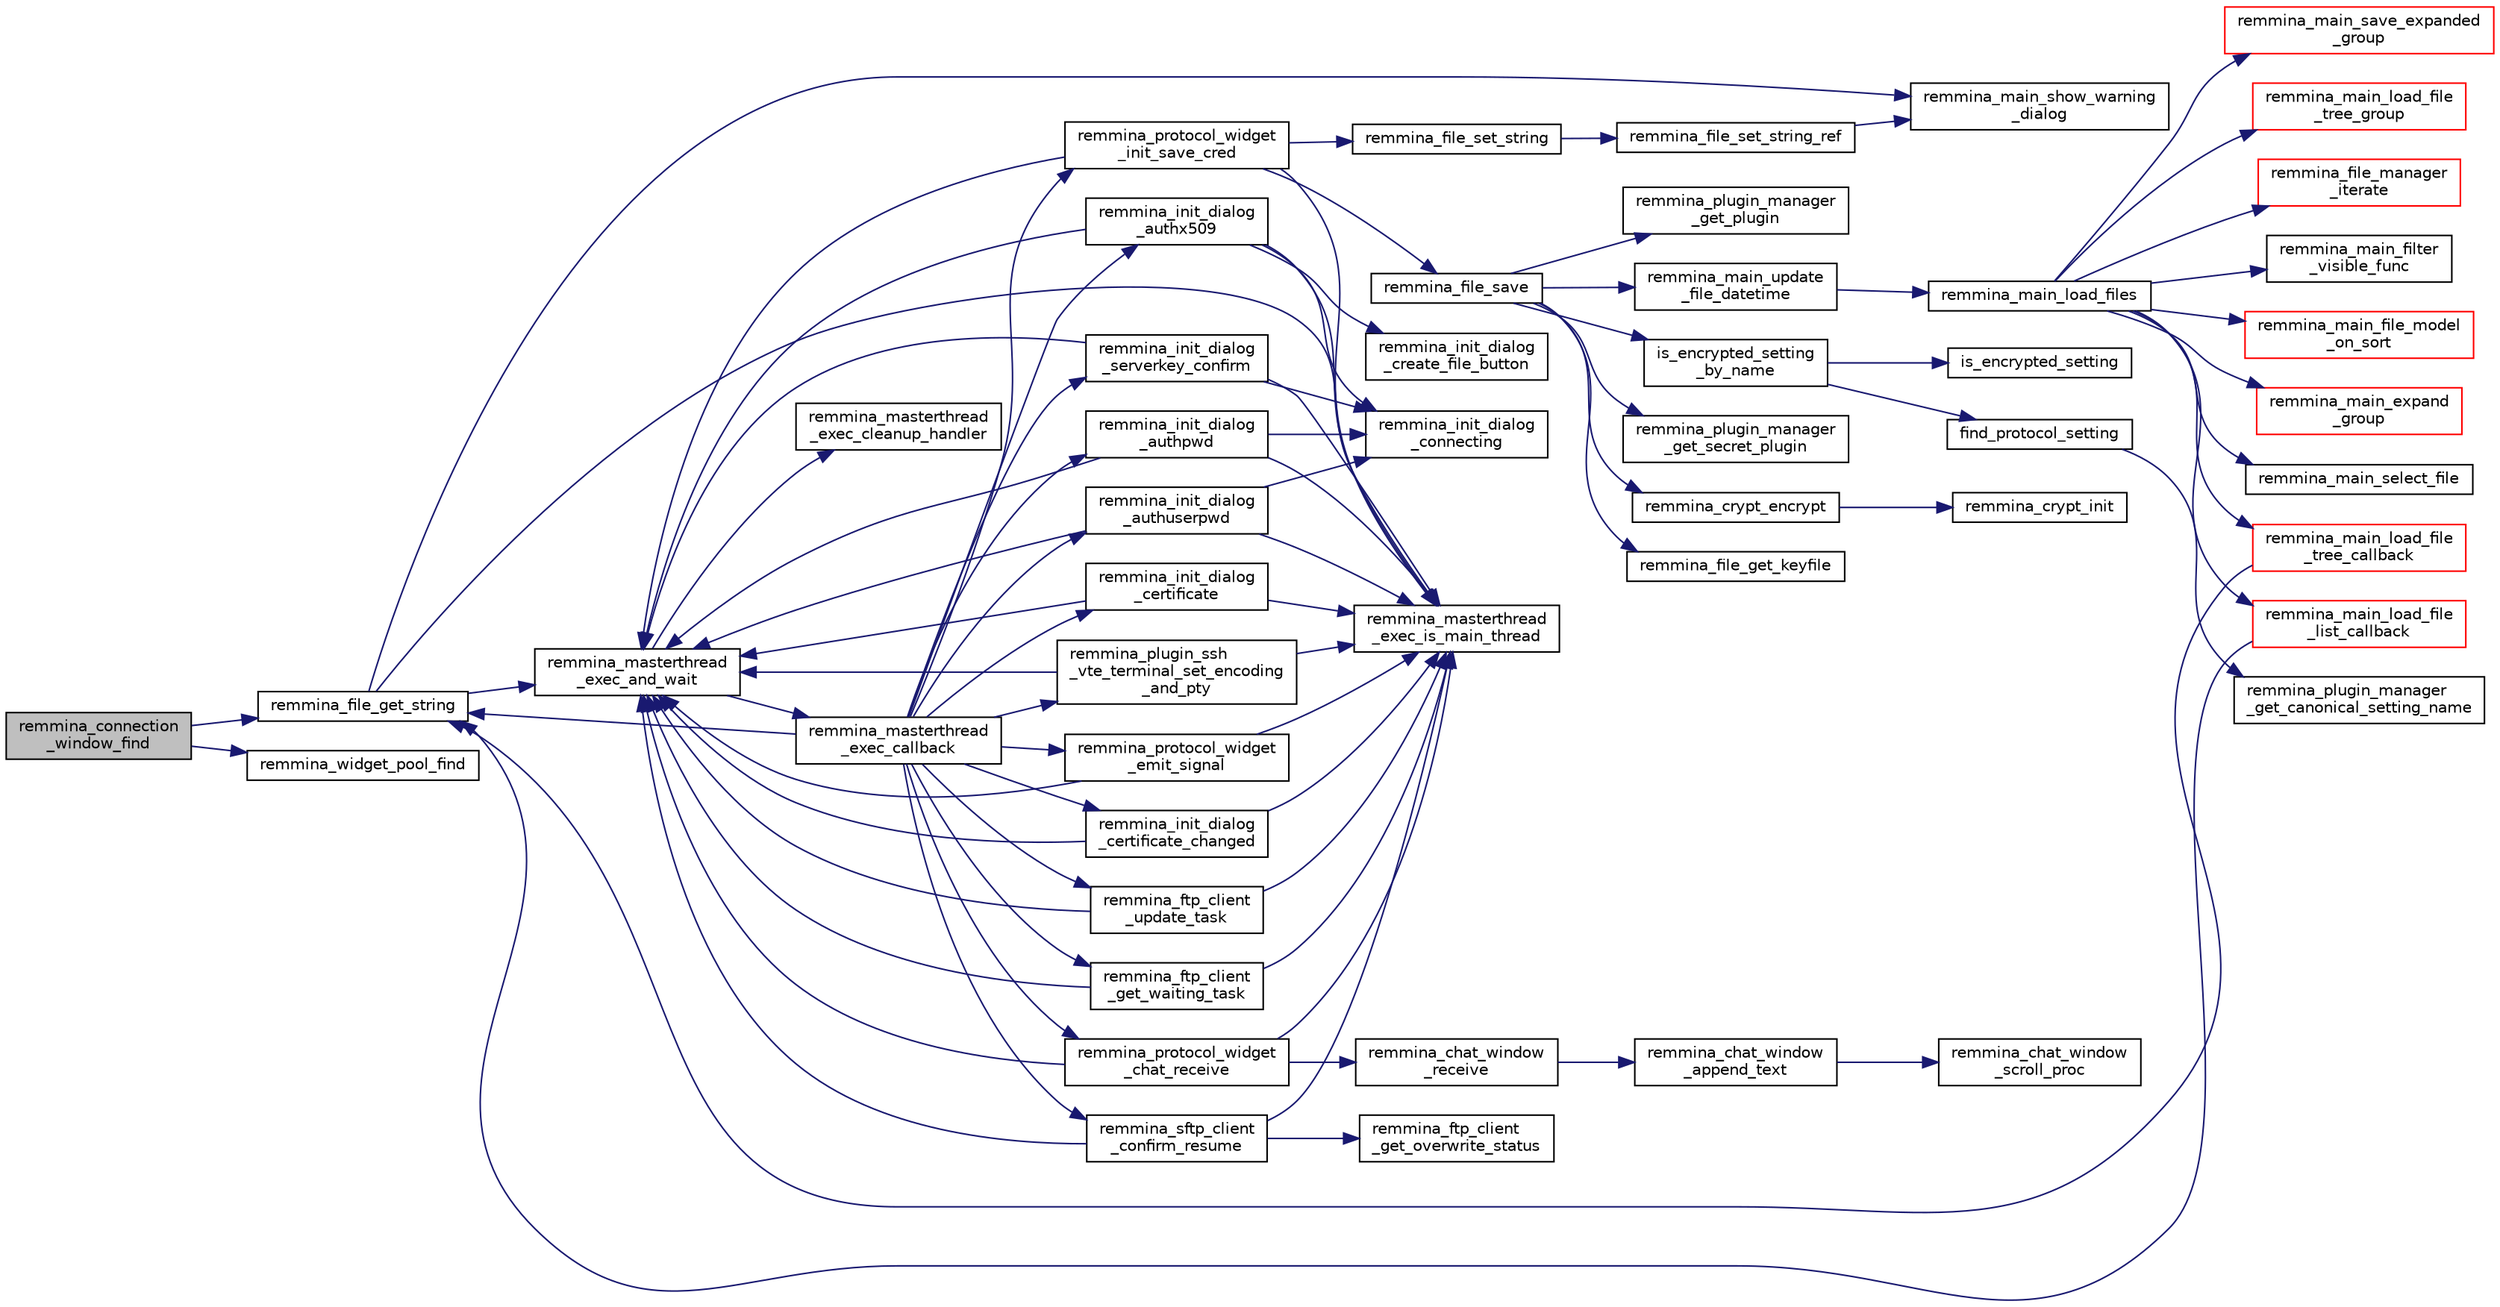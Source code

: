 digraph "remmina_connection_window_find"
{
  edge [fontname="Helvetica",fontsize="10",labelfontname="Helvetica",labelfontsize="10"];
  node [fontname="Helvetica",fontsize="10",shape=record];
  rankdir="LR";
  Node12511 [label="remmina_connection\l_window_find",height=0.2,width=0.4,color="black", fillcolor="grey75", style="filled", fontcolor="black"];
  Node12511 -> Node12512 [color="midnightblue",fontsize="10",style="solid",fontname="Helvetica"];
  Node12512 [label="remmina_file_get_string",height=0.2,width=0.4,color="black", fillcolor="white", style="filled",URL="$remmina__file_8c.html#a8eb1b213d9d08c6ad13683ce05f4355e"];
  Node12512 -> Node12513 [color="midnightblue",fontsize="10",style="solid",fontname="Helvetica"];
  Node12513 [label="remmina_masterthread\l_exec_is_main_thread",height=0.2,width=0.4,color="black", fillcolor="white", style="filled",URL="$remmina__masterthread__exec_8c.html#a3a52e863a3a3da6da6bb5d36c13b7ff4"];
  Node12512 -> Node12514 [color="midnightblue",fontsize="10",style="solid",fontname="Helvetica"];
  Node12514 [label="remmina_masterthread\l_exec_and_wait",height=0.2,width=0.4,color="black", fillcolor="white", style="filled",URL="$remmina__masterthread__exec_8c.html#a14628c2470cac50e87916a70ea05c97d"];
  Node12514 -> Node12515 [color="midnightblue",fontsize="10",style="solid",fontname="Helvetica"];
  Node12515 [label="remmina_masterthread\l_exec_cleanup_handler",height=0.2,width=0.4,color="black", fillcolor="white", style="filled",URL="$remmina__masterthread__exec_8c.html#a94985f15fd0d27c037824ee90b0ecd3c"];
  Node12514 -> Node12516 [color="midnightblue",fontsize="10",style="solid",fontname="Helvetica"];
  Node12516 [label="remmina_masterthread\l_exec_callback",height=0.2,width=0.4,color="black", fillcolor="white", style="filled",URL="$remmina__masterthread__exec_8c.html#ae5c4d736f1856249c255430e010a179f"];
  Node12516 -> Node12517 [color="midnightblue",fontsize="10",style="solid",fontname="Helvetica"];
  Node12517 [label="remmina_protocol_widget\l_init_save_cred",height=0.2,width=0.4,color="black", fillcolor="white", style="filled",URL="$remmina__protocol__widget_8c.html#a7ac09ee83afa8a1a60cadf56b0ec83a6"];
  Node12517 -> Node12513 [color="midnightblue",fontsize="10",style="solid",fontname="Helvetica"];
  Node12517 -> Node12514 [color="midnightblue",fontsize="10",style="solid",fontname="Helvetica"];
  Node12517 -> Node12518 [color="midnightblue",fontsize="10",style="solid",fontname="Helvetica"];
  Node12518 [label="remmina_file_set_string",height=0.2,width=0.4,color="black", fillcolor="white", style="filled",URL="$remmina__file_8c.html#a85ca1ca2d0bf9ef29e490c6f4527a954"];
  Node12518 -> Node12519 [color="midnightblue",fontsize="10",style="solid",fontname="Helvetica"];
  Node12519 [label="remmina_file_set_string_ref",height=0.2,width=0.4,color="black", fillcolor="white", style="filled",URL="$remmina__file_8c.html#a74951c1067a1a5e1341f5e1c1206dec6"];
  Node12519 -> Node12520 [color="midnightblue",fontsize="10",style="solid",fontname="Helvetica"];
  Node12520 [label="remmina_main_show_warning\l_dialog",height=0.2,width=0.4,color="black", fillcolor="white", style="filled",URL="$remmina__main_8c.html#ad99b9c0bf2fa8c166a8b4a09e06ffdf7"];
  Node12517 -> Node12521 [color="midnightblue",fontsize="10",style="solid",fontname="Helvetica"];
  Node12521 [label="remmina_file_save",height=0.2,width=0.4,color="black", fillcolor="white", style="filled",URL="$remmina__file_8c.html#a8c893a5deec9bc446bd89cc9973416c7"];
  Node12521 -> Node12522 [color="midnightblue",fontsize="10",style="solid",fontname="Helvetica"];
  Node12522 [label="remmina_file_get_keyfile",height=0.2,width=0.4,color="black", fillcolor="white", style="filled",URL="$remmina__file_8c.html#a89ec355adbf6e03ad16d7faf810af46f"];
  Node12521 -> Node12523 [color="midnightblue",fontsize="10",style="solid",fontname="Helvetica"];
  Node12523 [label="remmina_plugin_manager\l_get_plugin",height=0.2,width=0.4,color="black", fillcolor="white", style="filled",URL="$remmina__plugin__manager_8c.html#a3872c8656a8a3d5147bcc603471c1932"];
  Node12521 -> Node12524 [color="midnightblue",fontsize="10",style="solid",fontname="Helvetica"];
  Node12524 [label="remmina_plugin_manager\l_get_secret_plugin",height=0.2,width=0.4,color="black", fillcolor="white", style="filled",URL="$remmina__plugin__manager_8c.html#ad380a98f6624aa8c830015c8b428b7b4"];
  Node12521 -> Node12525 [color="midnightblue",fontsize="10",style="solid",fontname="Helvetica"];
  Node12525 [label="is_encrypted_setting\l_by_name",height=0.2,width=0.4,color="black", fillcolor="white", style="filled",URL="$remmina__file_8c.html#a72580559fa04082418a993fec4c77281"];
  Node12525 -> Node12526 [color="midnightblue",fontsize="10",style="solid",fontname="Helvetica"];
  Node12526 [label="find_protocol_setting",height=0.2,width=0.4,color="black", fillcolor="white", style="filled",URL="$remmina__file_8c.html#acc88ee6f5ba73bf9c3b05ab9368c952f"];
  Node12526 -> Node12527 [color="midnightblue",fontsize="10",style="solid",fontname="Helvetica"];
  Node12527 [label="remmina_plugin_manager\l_get_canonical_setting_name",height=0.2,width=0.4,color="black", fillcolor="white", style="filled",URL="$remmina__plugin__manager_8c.html#af60b8edfa50563ae4c7593efc3deed55"];
  Node12525 -> Node12528 [color="midnightblue",fontsize="10",style="solid",fontname="Helvetica"];
  Node12528 [label="is_encrypted_setting",height=0.2,width=0.4,color="black", fillcolor="white", style="filled",URL="$remmina__file_8c.html#a29920ae737817d3f6c673bacbbf11ca1"];
  Node12521 -> Node12529 [color="midnightblue",fontsize="10",style="solid",fontname="Helvetica"];
  Node12529 [label="remmina_crypt_encrypt",height=0.2,width=0.4,color="black", fillcolor="white", style="filled",URL="$remmina__crypt_8c.html#aa02cf0fed3eb68d6a89815c3ba3bf7b1"];
  Node12529 -> Node12530 [color="midnightblue",fontsize="10",style="solid",fontname="Helvetica"];
  Node12530 [label="remmina_crypt_init",height=0.2,width=0.4,color="black", fillcolor="white", style="filled",URL="$remmina__crypt_8c.html#ae097c169aefdd5d83a57fc1bde511171"];
  Node12521 -> Node12531 [color="midnightblue",fontsize="10",style="solid",fontname="Helvetica"];
  Node12531 [label="remmina_main_update\l_file_datetime",height=0.2,width=0.4,color="black", fillcolor="white", style="filled",URL="$remmina__main_8c.html#a5ae0372dafe41f96a09097c07d1b270a"];
  Node12531 -> Node12532 [color="midnightblue",fontsize="10",style="solid",fontname="Helvetica"];
  Node12532 [label="remmina_main_load_files",height=0.2,width=0.4,color="black", fillcolor="white", style="filled",URL="$remmina__main_8c.html#a3617295e74fa84edbd41dedc601402a7"];
  Node12532 -> Node12533 [color="midnightblue",fontsize="10",style="solid",fontname="Helvetica"];
  Node12533 [label="remmina_main_save_expanded\l_group",height=0.2,width=0.4,color="red", fillcolor="white", style="filled",URL="$remmina__main_8c.html#ad8744dc59ba8072ffdf557b6c94e9f40"];
  Node12532 -> Node12538 [color="midnightblue",fontsize="10",style="solid",fontname="Helvetica"];
  Node12538 [label="remmina_main_load_file\l_tree_group",height=0.2,width=0.4,color="red", fillcolor="white", style="filled",URL="$remmina__main_8c.html#aa46e6b815c241d32a476a29053dbf296"];
  Node12532 -> Node12549 [color="midnightblue",fontsize="10",style="solid",fontname="Helvetica"];
  Node12549 [label="remmina_file_manager\l_iterate",height=0.2,width=0.4,color="red", fillcolor="white", style="filled",URL="$remmina__file__manager_8c.html#a55a717aafc046713380bd2c55f29165a"];
  Node12532 -> Node12550 [color="midnightblue",fontsize="10",style="solid",fontname="Helvetica"];
  Node12550 [label="remmina_main_load_file\l_tree_callback",height=0.2,width=0.4,color="red", fillcolor="white", style="filled",URL="$remmina__main_8c.html#ae32574ebe06b1a24f135af9379e663b4"];
  Node12550 -> Node12512 [color="midnightblue",fontsize="10",style="solid",fontname="Helvetica"];
  Node12532 -> Node12556 [color="midnightblue",fontsize="10",style="solid",fontname="Helvetica"];
  Node12556 [label="remmina_main_load_file\l_list_callback",height=0.2,width=0.4,color="red", fillcolor="white", style="filled",URL="$remmina__main_8c.html#a71f485dba1b11bf8cba129920767b5e6"];
  Node12556 -> Node12512 [color="midnightblue",fontsize="10",style="solid",fontname="Helvetica"];
  Node12532 -> Node12557 [color="midnightblue",fontsize="10",style="solid",fontname="Helvetica"];
  Node12557 [label="remmina_main_filter\l_visible_func",height=0.2,width=0.4,color="black", fillcolor="white", style="filled",URL="$remmina__main_8c.html#ab0d22f0e3571eb80886acb0c68005800"];
  Node12532 -> Node12558 [color="midnightblue",fontsize="10",style="solid",fontname="Helvetica"];
  Node12558 [label="remmina_main_file_model\l_on_sort",height=0.2,width=0.4,color="red", fillcolor="white", style="filled",URL="$remmina__main_8c.html#a71fbe206a9c2abb8f348ee598d7751b7"];
  Node12532 -> Node12560 [color="midnightblue",fontsize="10",style="solid",fontname="Helvetica"];
  Node12560 [label="remmina_main_expand\l_group",height=0.2,width=0.4,color="red", fillcolor="white", style="filled",URL="$remmina__main_8c.html#a4a4733c243f20c3ffc27105003f5e30e"];
  Node12532 -> Node12563 [color="midnightblue",fontsize="10",style="solid",fontname="Helvetica"];
  Node12563 [label="remmina_main_select_file",height=0.2,width=0.4,color="black", fillcolor="white", style="filled",URL="$remmina__main_8c.html#aa20963aed43242994c88d5a97a546355"];
  Node12516 -> Node12564 [color="midnightblue",fontsize="10",style="solid",fontname="Helvetica"];
  Node12564 [label="remmina_protocol_widget\l_chat_receive",height=0.2,width=0.4,color="black", fillcolor="white", style="filled",URL="$remmina__protocol__widget_8c.html#ae2522242b3f39ee84ee8cf75170de0c0"];
  Node12564 -> Node12513 [color="midnightblue",fontsize="10",style="solid",fontname="Helvetica"];
  Node12564 -> Node12514 [color="midnightblue",fontsize="10",style="solid",fontname="Helvetica"];
  Node12564 -> Node12565 [color="midnightblue",fontsize="10",style="solid",fontname="Helvetica"];
  Node12565 [label="remmina_chat_window\l_receive",height=0.2,width=0.4,color="black", fillcolor="white", style="filled",URL="$remmina__chat__window_8c.html#a45724aed5474dd741563ffbf89237022"];
  Node12565 -> Node12566 [color="midnightblue",fontsize="10",style="solid",fontname="Helvetica"];
  Node12566 [label="remmina_chat_window\l_append_text",height=0.2,width=0.4,color="black", fillcolor="white", style="filled",URL="$remmina__chat__window_8c.html#adfffc86df4856aabe2593de07742985f"];
  Node12566 -> Node12567 [color="midnightblue",fontsize="10",style="solid",fontname="Helvetica"];
  Node12567 [label="remmina_chat_window\l_scroll_proc",height=0.2,width=0.4,color="black", fillcolor="white", style="filled",URL="$remmina__chat__window_8c.html#a2a4bc3ded8ebf89c8f60d9b565fe2d70"];
  Node12516 -> Node12512 [color="midnightblue",fontsize="10",style="solid",fontname="Helvetica"];
  Node12516 -> Node12568 [color="midnightblue",fontsize="10",style="solid",fontname="Helvetica"];
  Node12568 [label="remmina_init_dialog\l_serverkey_confirm",height=0.2,width=0.4,color="black", fillcolor="white", style="filled",URL="$remmina__init__dialog_8c.html#a11fba22fe5f7f85985e01b499a52e534"];
  Node12568 -> Node12513 [color="midnightblue",fontsize="10",style="solid",fontname="Helvetica"];
  Node12568 -> Node12514 [color="midnightblue",fontsize="10",style="solid",fontname="Helvetica"];
  Node12568 -> Node12569 [color="midnightblue",fontsize="10",style="solid",fontname="Helvetica"];
  Node12569 [label="remmina_init_dialog\l_connecting",height=0.2,width=0.4,color="black", fillcolor="white", style="filled",URL="$remmina__init__dialog_8c.html#a7602c5b714e02a10506977dd983e7446"];
  Node12516 -> Node12570 [color="midnightblue",fontsize="10",style="solid",fontname="Helvetica"];
  Node12570 [label="remmina_init_dialog\l_authpwd",height=0.2,width=0.4,color="black", fillcolor="white", style="filled",URL="$remmina__init__dialog_8c.html#a755fc90b41b65cd6106915ab501433fa"];
  Node12570 -> Node12513 [color="midnightblue",fontsize="10",style="solid",fontname="Helvetica"];
  Node12570 -> Node12514 [color="midnightblue",fontsize="10",style="solid",fontname="Helvetica"];
  Node12570 -> Node12569 [color="midnightblue",fontsize="10",style="solid",fontname="Helvetica"];
  Node12516 -> Node12571 [color="midnightblue",fontsize="10",style="solid",fontname="Helvetica"];
  Node12571 [label="remmina_init_dialog\l_authuserpwd",height=0.2,width=0.4,color="black", fillcolor="white", style="filled",URL="$remmina__init__dialog_8c.html#ad941f2348cd1752fc9d58c263690726c"];
  Node12571 -> Node12513 [color="midnightblue",fontsize="10",style="solid",fontname="Helvetica"];
  Node12571 -> Node12514 [color="midnightblue",fontsize="10",style="solid",fontname="Helvetica"];
  Node12571 -> Node12569 [color="midnightblue",fontsize="10",style="solid",fontname="Helvetica"];
  Node12516 -> Node12572 [color="midnightblue",fontsize="10",style="solid",fontname="Helvetica"];
  Node12572 [label="remmina_init_dialog\l_certificate",height=0.2,width=0.4,color="black", fillcolor="white", style="filled",URL="$remmina__init__dialog_8c.html#abd47233840e1eefc1d511bc4e153b98b"];
  Node12572 -> Node12513 [color="midnightblue",fontsize="10",style="solid",fontname="Helvetica"];
  Node12572 -> Node12514 [color="midnightblue",fontsize="10",style="solid",fontname="Helvetica"];
  Node12516 -> Node12573 [color="midnightblue",fontsize="10",style="solid",fontname="Helvetica"];
  Node12573 [label="remmina_init_dialog\l_certificate_changed",height=0.2,width=0.4,color="black", fillcolor="white", style="filled",URL="$remmina__init__dialog_8c.html#a07e0824fe19e8169d076878aca502fc8"];
  Node12573 -> Node12513 [color="midnightblue",fontsize="10",style="solid",fontname="Helvetica"];
  Node12573 -> Node12514 [color="midnightblue",fontsize="10",style="solid",fontname="Helvetica"];
  Node12516 -> Node12574 [color="midnightblue",fontsize="10",style="solid",fontname="Helvetica"];
  Node12574 [label="remmina_init_dialog\l_authx509",height=0.2,width=0.4,color="black", fillcolor="white", style="filled",URL="$remmina__init__dialog_8c.html#a022dc4f1c87b00dac294837358394ddf"];
  Node12574 -> Node12513 [color="midnightblue",fontsize="10",style="solid",fontname="Helvetica"];
  Node12574 -> Node12514 [color="midnightblue",fontsize="10",style="solid",fontname="Helvetica"];
  Node12574 -> Node12575 [color="midnightblue",fontsize="10",style="solid",fontname="Helvetica"];
  Node12575 [label="remmina_init_dialog\l_create_file_button",height=0.2,width=0.4,color="black", fillcolor="white", style="filled",URL="$remmina__init__dialog_8c.html#ad583daf796f4a3c43dbcce49ebcf240f"];
  Node12574 -> Node12569 [color="midnightblue",fontsize="10",style="solid",fontname="Helvetica"];
  Node12516 -> Node12576 [color="midnightblue",fontsize="10",style="solid",fontname="Helvetica"];
  Node12576 [label="remmina_ftp_client\l_update_task",height=0.2,width=0.4,color="black", fillcolor="white", style="filled",URL="$remmina__ftp__client_8c.html#ad96358f40ab056c91f796ddda886a1dd"];
  Node12576 -> Node12513 [color="midnightblue",fontsize="10",style="solid",fontname="Helvetica"];
  Node12576 -> Node12514 [color="midnightblue",fontsize="10",style="solid",fontname="Helvetica"];
  Node12516 -> Node12577 [color="midnightblue",fontsize="10",style="solid",fontname="Helvetica"];
  Node12577 [label="remmina_ftp_client\l_get_waiting_task",height=0.2,width=0.4,color="black", fillcolor="white", style="filled",URL="$remmina__ftp__client_8c.html#a33e4993b60c36eae89a6a0a943d28141"];
  Node12577 -> Node12513 [color="midnightblue",fontsize="10",style="solid",fontname="Helvetica"];
  Node12577 -> Node12514 [color="midnightblue",fontsize="10",style="solid",fontname="Helvetica"];
  Node12516 -> Node12578 [color="midnightblue",fontsize="10",style="solid",fontname="Helvetica"];
  Node12578 [label="remmina_protocol_widget\l_emit_signal",height=0.2,width=0.4,color="black", fillcolor="white", style="filled",URL="$remmina__protocol__widget_8c.html#ac3e5a7f14aef4adb2e57d35e9c180b3b"];
  Node12578 -> Node12513 [color="midnightblue",fontsize="10",style="solid",fontname="Helvetica"];
  Node12578 -> Node12514 [color="midnightblue",fontsize="10",style="solid",fontname="Helvetica"];
  Node12516 -> Node12579 [color="midnightblue",fontsize="10",style="solid",fontname="Helvetica"];
  Node12579 [label="remmina_sftp_client\l_confirm_resume",height=0.2,width=0.4,color="black", fillcolor="white", style="filled",URL="$remmina__sftp__client_8c.html#a138904893cb9c7f6535b8dfc7ba17e33"];
  Node12579 -> Node12580 [color="midnightblue",fontsize="10",style="solid",fontname="Helvetica"];
  Node12580 [label="remmina_ftp_client\l_get_overwrite_status",height=0.2,width=0.4,color="black", fillcolor="white", style="filled",URL="$remmina__ftp__client_8c.html#a20d0575c04eb24553aeba7d0316e7a2e"];
  Node12579 -> Node12513 [color="midnightblue",fontsize="10",style="solid",fontname="Helvetica"];
  Node12579 -> Node12514 [color="midnightblue",fontsize="10",style="solid",fontname="Helvetica"];
  Node12516 -> Node12581 [color="midnightblue",fontsize="10",style="solid",fontname="Helvetica"];
  Node12581 [label="remmina_plugin_ssh\l_vte_terminal_set_encoding\l_and_pty",height=0.2,width=0.4,color="black", fillcolor="white", style="filled",URL="$remmina__ssh__plugin_8c.html#adc8e3776e67abca9ab913bc33172e4ce"];
  Node12581 -> Node12513 [color="midnightblue",fontsize="10",style="solid",fontname="Helvetica"];
  Node12581 -> Node12514 [color="midnightblue",fontsize="10",style="solid",fontname="Helvetica"];
  Node12512 -> Node12520 [color="midnightblue",fontsize="10",style="solid",fontname="Helvetica"];
  Node12511 -> Node12582 [color="midnightblue",fontsize="10",style="solid",fontname="Helvetica"];
  Node12582 [label="remmina_widget_pool_find",height=0.2,width=0.4,color="black", fillcolor="white", style="filled",URL="$remmina__widget__pool_8c.html#ab776b24a3b829a1d5dd7974cb8582c05"];
}
